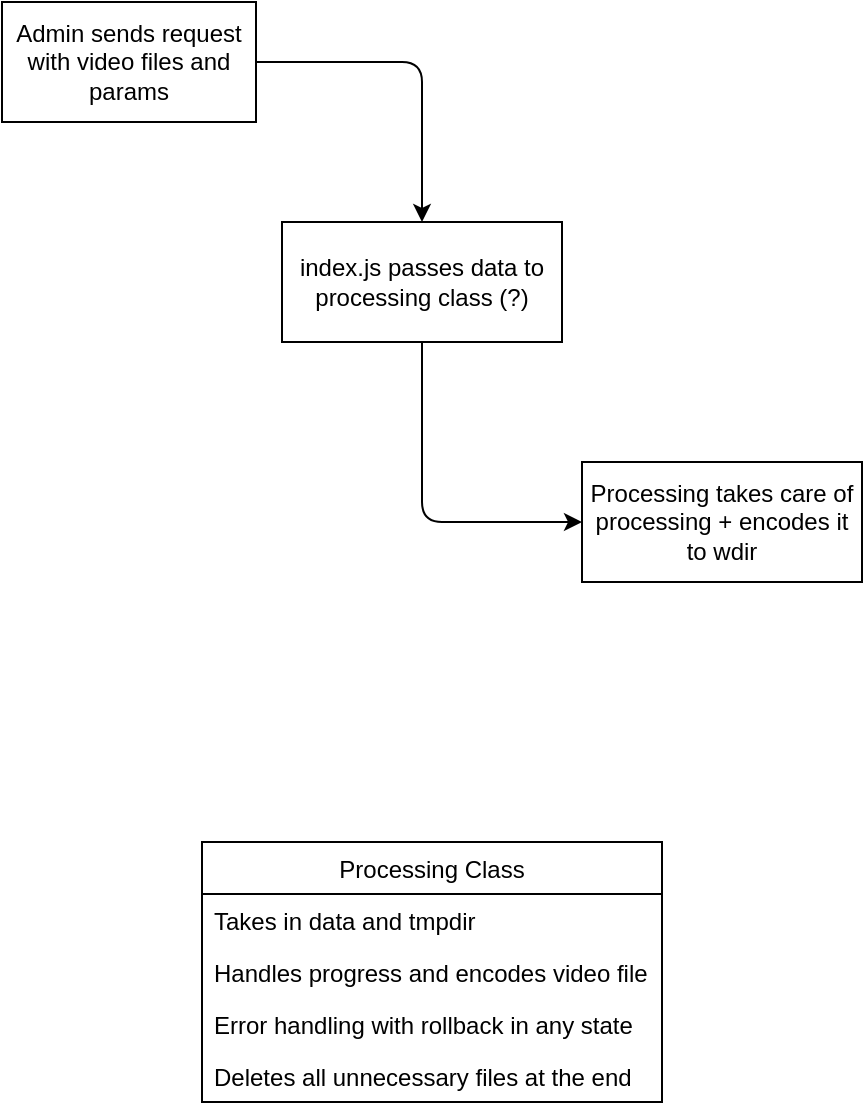 <mxfile version="14.2.4" type="embed">
    <diagram id="l1d5Jv8T_v7yP71tMjGZ" name="Page-1">
        <mxGraphModel dx="1259" dy="836" grid="1" gridSize="10" guides="1" tooltips="1" connect="1" arrows="1" fold="1" page="1" pageScale="1" pageWidth="827" pageHeight="1169" math="0" shadow="0">
            <root>
                <mxCell id="0"/>
                <mxCell id="1" parent="0"/>
                <mxCell id="2" value="Admin sends request with video files and params" style="rounded=0;whiteSpace=wrap;html=1;" vertex="1" parent="1">
                    <mxGeometry x="60" y="40" width="127" height="60" as="geometry"/>
                </mxCell>
                <mxCell id="3" value="" style="endArrow=classic;html=1;exitX=1;exitY=0.5;exitDx=0;exitDy=0;" edge="1" parent="1" source="2">
                    <mxGeometry width="50" height="50" relative="1" as="geometry">
                        <mxPoint x="330" y="260" as="sourcePoint"/>
                        <mxPoint x="270" y="150" as="targetPoint"/>
                        <Array as="points">
                            <mxPoint x="270" y="70"/>
                        </Array>
                    </mxGeometry>
                </mxCell>
                <mxCell id="4" value="index.js passes data to processing class (?)" style="rounded=0;whiteSpace=wrap;html=1;" vertex="1" parent="1">
                    <mxGeometry x="200" y="150" width="140" height="60" as="geometry"/>
                </mxCell>
                <mxCell id="5" value="Processing takes care of processing + encodes it to wdir" style="rounded=0;whiteSpace=wrap;html=1;" vertex="1" parent="1">
                    <mxGeometry x="350" y="270" width="140" height="60" as="geometry"/>
                </mxCell>
                <mxCell id="6" value="" style="endArrow=classic;html=1;exitX=0.5;exitY=1;exitDx=0;exitDy=0;entryX=0;entryY=0.5;entryDx=0;entryDy=0;" edge="1" parent="1" source="4" target="5">
                    <mxGeometry width="50" height="50" relative="1" as="geometry">
                        <mxPoint x="270" y="260" as="sourcePoint"/>
                        <mxPoint x="270" y="300" as="targetPoint"/>
                        <Array as="points">
                            <mxPoint x="270" y="300"/>
                        </Array>
                    </mxGeometry>
                </mxCell>
                <mxCell id="10" value="Processing Class" style="swimlane;fontStyle=0;childLayout=stackLayout;horizontal=1;startSize=26;fillColor=none;horizontalStack=0;resizeParent=1;resizeParentMax=0;resizeLast=0;collapsible=1;marginBottom=0;" vertex="1" parent="1">
                    <mxGeometry x="160" y="460" width="230" height="130" as="geometry"/>
                </mxCell>
                <mxCell id="11" value="Takes in data and tmpdir" style="text;strokeColor=none;fillColor=none;align=left;verticalAlign=top;spacingLeft=4;spacingRight=4;overflow=hidden;rotatable=0;points=[[0,0.5],[1,0.5]];portConstraint=eastwest;" vertex="1" parent="10">
                    <mxGeometry y="26" width="230" height="26" as="geometry"/>
                </mxCell>
                <mxCell id="12" value="Handles progress and encodes video file" style="text;strokeColor=none;fillColor=none;align=left;verticalAlign=top;spacingLeft=4;spacingRight=4;overflow=hidden;rotatable=0;points=[[0,0.5],[1,0.5]];portConstraint=eastwest;" vertex="1" parent="10">
                    <mxGeometry y="52" width="230" height="26" as="geometry"/>
                </mxCell>
                <mxCell id="13" value="Error handling with rollback in any state" style="text;strokeColor=none;fillColor=none;align=left;verticalAlign=top;spacingLeft=4;spacingRight=4;overflow=hidden;rotatable=0;points=[[0,0.5],[1,0.5]];portConstraint=eastwest;" vertex="1" parent="10">
                    <mxGeometry y="78" width="230" height="26" as="geometry"/>
                </mxCell>
                <mxCell id="17" value="Deletes all unnecessary files at the end" style="text;strokeColor=none;fillColor=none;align=left;verticalAlign=top;spacingLeft=4;spacingRight=4;overflow=hidden;rotatable=0;points=[[0,0.5],[1,0.5]];portConstraint=eastwest;" vertex="1" parent="10">
                    <mxGeometry y="104" width="230" height="26" as="geometry"/>
                </mxCell>
            </root>
        </mxGraphModel>
    </diagram>
</mxfile>